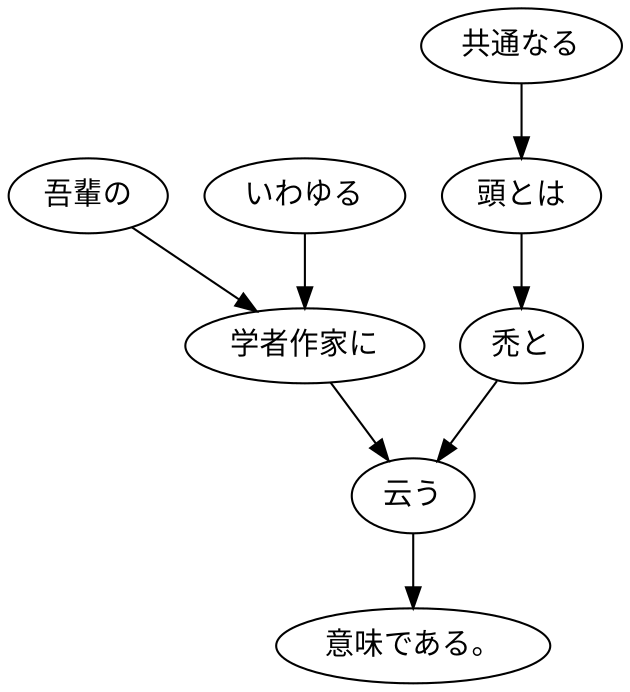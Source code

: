 digraph graph4929 {
	node0 [label="吾輩の"];
	node1 [label="いわゆる"];
	node2 [label="学者作家に"];
	node3 [label="共通なる"];
	node4 [label="頭とは"];
	node5 [label="禿と"];
	node6 [label="云う"];
	node7 [label="意味である。"];
	node0 -> node2;
	node1 -> node2;
	node2 -> node6;
	node3 -> node4;
	node4 -> node5;
	node5 -> node6;
	node6 -> node7;
}
